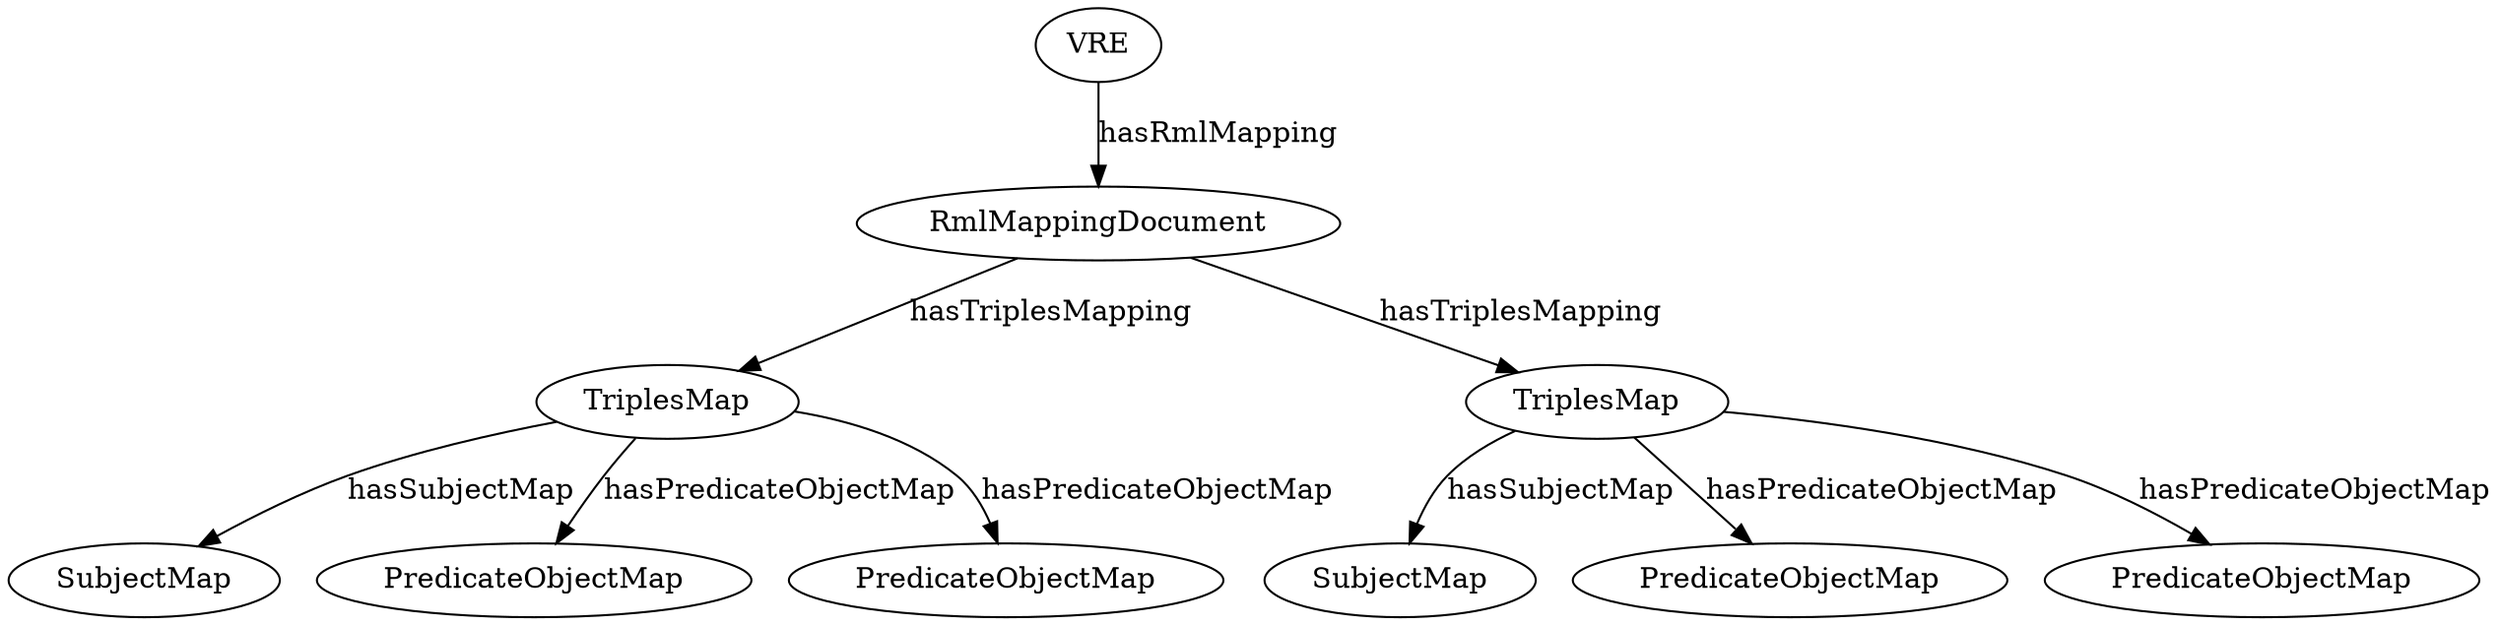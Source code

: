 digraph {
	VRE 
	RmlMappingDocument
	TriplesMapping1 [label="TriplesMap"]
	Subject1 [label="SubjectMap"]
	PredicateObject1_1 [label="PredicateObjectMap"]
	PredicateObject1_2 [label="PredicateObjectMap"]
	VRE->RmlMappingDocument [label="hasRmlMapping"]
	RmlMappingDocument->TriplesMapping1 [label="hasTriplesMapping"]
	TriplesMapping1->Subject1 [label="hasSubjectMap"]
	TriplesMapping1->PredicateObject1_1 [label="hasPredicateObjectMap"]
	TriplesMapping1->PredicateObject1_2 [label="hasPredicateObjectMap"]
	TriplesMapping2 [label="TriplesMap"]
	Subject2 [label="SubjectMap"]
	PredicateObject2_1 [label="PredicateObjectMap"]
	PredicateObject2_2 [label="PredicateObjectMap"]
	RmlMappingDocument->TriplesMapping2 [label="hasTriplesMapping"]
	TriplesMapping2->Subject2 [label="hasSubjectMap"]
	TriplesMapping2->PredicateObject2_1 [label="hasPredicateObjectMap"]
	TriplesMapping2->PredicateObject2_2 [label="hasPredicateObjectMap"]	
}
